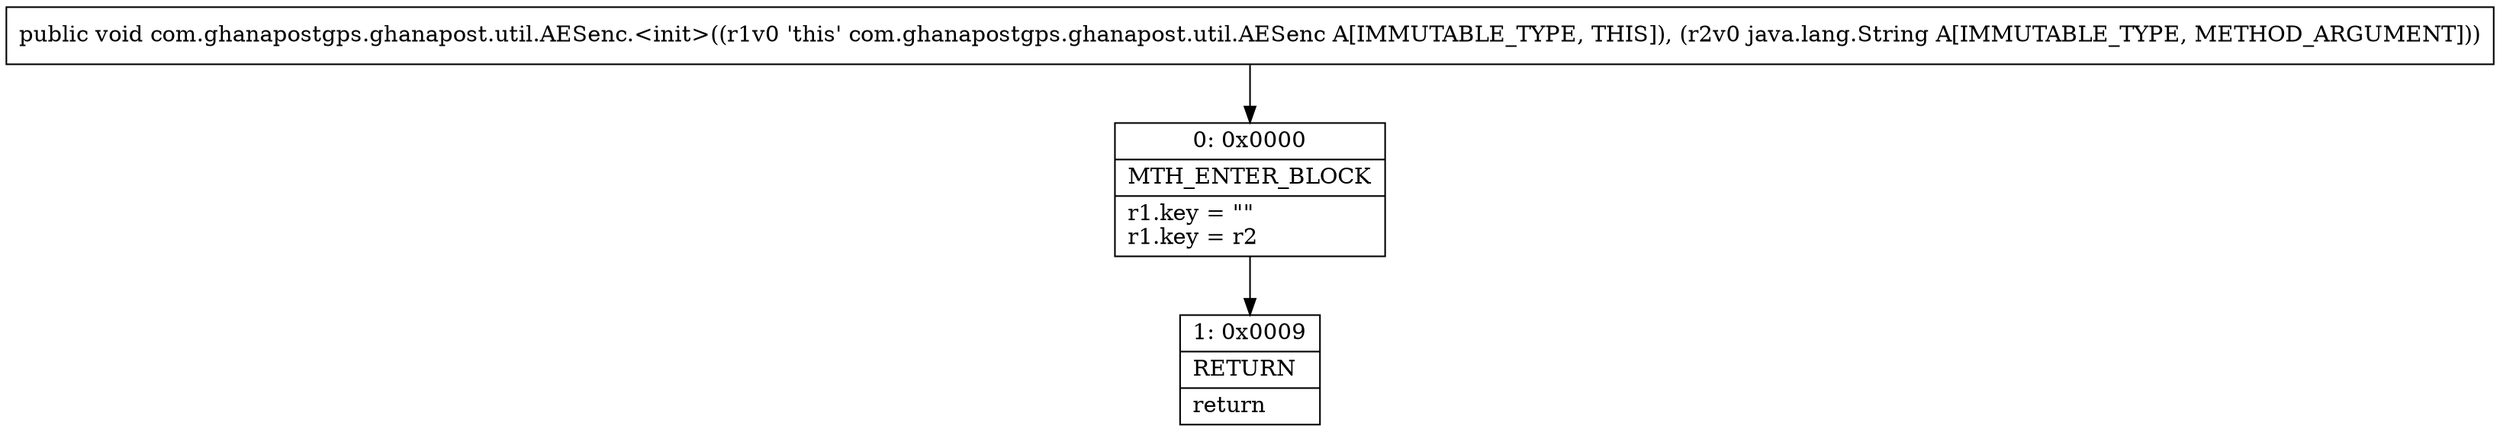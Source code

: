digraph "CFG forcom.ghanapostgps.ghanapost.util.AESenc.\<init\>(Ljava\/lang\/String;)V" {
Node_0 [shape=record,label="{0\:\ 0x0000|MTH_ENTER_BLOCK\l|r1.key = \"\"\lr1.key = r2\l}"];
Node_1 [shape=record,label="{1\:\ 0x0009|RETURN\l|return\l}"];
MethodNode[shape=record,label="{public void com.ghanapostgps.ghanapost.util.AESenc.\<init\>((r1v0 'this' com.ghanapostgps.ghanapost.util.AESenc A[IMMUTABLE_TYPE, THIS]), (r2v0 java.lang.String A[IMMUTABLE_TYPE, METHOD_ARGUMENT])) }"];
MethodNode -> Node_0;
Node_0 -> Node_1;
}

